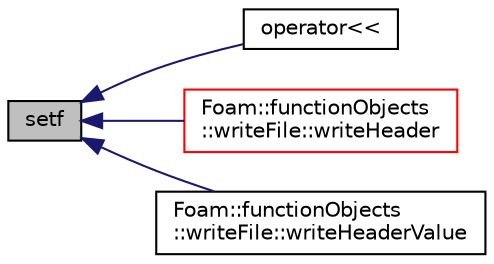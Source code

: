 digraph "setf"
{
  bgcolor="transparent";
  edge [fontname="Helvetica",fontsize="10",labelfontname="Helvetica",labelfontsize="10"];
  node [fontname="Helvetica",fontsize="10",shape=record];
  rankdir="LR";
  Node1 [label="setf",height=0.2,width=0.4,color="black", fillcolor="grey75", style="filled", fontcolor="black"];
  Node1 -> Node2 [dir="back",color="midnightblue",fontsize="10",style="solid",fontname="Helvetica"];
  Node2 [label="operator\<\<",height=0.2,width=0.4,color="black",URL="$a10909.html#a807ccc23bad20a5b3c1f4d1dfdad612e"];
  Node1 -> Node3 [dir="back",color="midnightblue",fontsize="10",style="solid",fontname="Helvetica"];
  Node3 [label="Foam::functionObjects\l::writeFile::writeHeader",height=0.2,width=0.4,color="red",URL="$a02989.html#a17a9befac8f16ca48eee83f7a262b9cd",tooltip="Write a commented header to stream. "];
  Node1 -> Node4 [dir="back",color="midnightblue",fontsize="10",style="solid",fontname="Helvetica"];
  Node4 [label="Foam::functionObjects\l::writeFile::writeHeaderValue",height=0.2,width=0.4,color="black",URL="$a02989.html#a33e085645b5ebdb633f01c6a16e5f717",tooltip="Write a (commented) header property and value pair. "];
}
